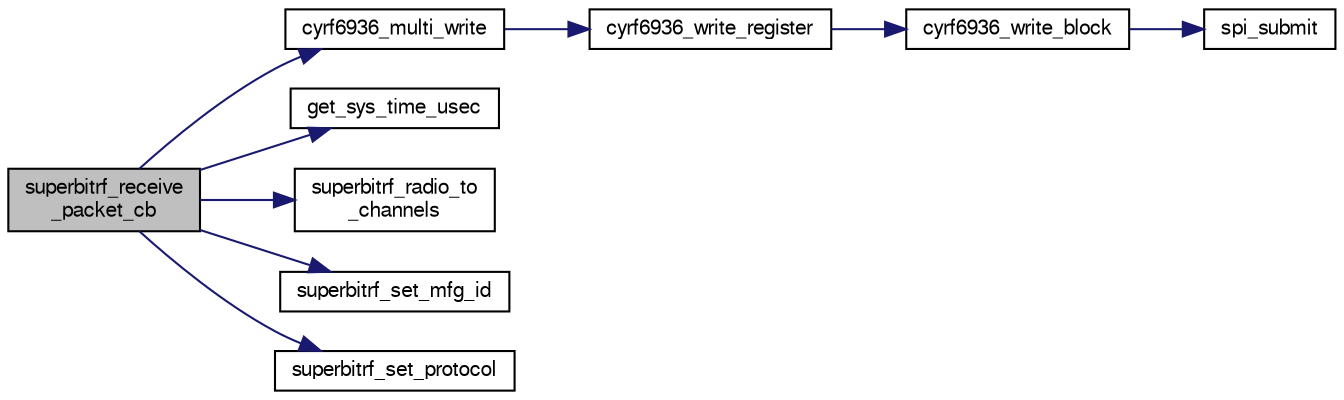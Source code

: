 digraph "superbitrf_receive_packet_cb"
{
  edge [fontname="FreeSans",fontsize="10",labelfontname="FreeSans",labelfontsize="10"];
  node [fontname="FreeSans",fontsize="10",shape=record];
  rankdir="LR";
  Node1 [label="superbitrf_receive\l_packet_cb",height=0.2,width=0.4,color="black", fillcolor="grey75", style="filled", fontcolor="black"];
  Node1 -> Node2 [color="midnightblue",fontsize="10",style="solid",fontname="FreeSans"];
  Node2 [label="cyrf6936_multi_write",height=0.2,width=0.4,color="black", fillcolor="white", style="filled",URL="$cyrf6936_8c.html#a3b40b6f25aa27591a77e570e7bd0de49",tooltip="Write to multiple registers one byte. "];
  Node2 -> Node3 [color="midnightblue",fontsize="10",style="solid",fontname="FreeSans"];
  Node3 [label="cyrf6936_write_register",height=0.2,width=0.4,color="black", fillcolor="white", style="filled",URL="$cyrf6936_8c.html#a7dbf6c94dc4d29bc1c8a46b797e745e8",tooltip="Write a byte to a register. "];
  Node3 -> Node4 [color="midnightblue",fontsize="10",style="solid",fontname="FreeSans"];
  Node4 [label="cyrf6936_write_block",height=0.2,width=0.4,color="black", fillcolor="white", style="filled",URL="$cyrf6936_8c.html#add9d028cf1928e8ef15d28e43a952a4b",tooltip="Write multiple bytes to a register. "];
  Node4 -> Node5 [color="midnightblue",fontsize="10",style="solid",fontname="FreeSans"];
  Node5 [label="spi_submit",height=0.2,width=0.4,color="black", fillcolor="white", style="filled",URL="$group__spi.html#ga5d383931766cb373ebad0b8bc26d439d",tooltip="Submit SPI transaction. "];
  Node1 -> Node6 [color="midnightblue",fontsize="10",style="solid",fontname="FreeSans"];
  Node6 [label="get_sys_time_usec",height=0.2,width=0.4,color="black", fillcolor="white", style="filled",URL="$chibios_2mcu__periph_2sys__time__arch_8c.html#a7ddfef1f78a56c6b4c4c536b5d670bfb",tooltip="Get the time in microseconds since startup. "];
  Node1 -> Node7 [color="midnightblue",fontsize="10",style="solid",fontname="FreeSans"];
  Node7 [label="superbitrf_radio_to\l_channels",height=0.2,width=0.4,color="black", fillcolor="white", style="filled",URL="$subsystems_2datalink_2superbitrf_8c.html#a18383fa296d8cde700375e8eeff7b618",tooltip="Parse a radio channel packet. "];
  Node1 -> Node8 [color="midnightblue",fontsize="10",style="solid",fontname="FreeSans"];
  Node8 [label="superbitrf_set_mfg_id",height=0.2,width=0.4,color="black", fillcolor="white", style="filled",URL="$arch_2sim_2subsystems_2datalink_2superbitrf_8c.html#ae345f2ad961222da07a6be6d68a04ea6"];
  Node1 -> Node9 [color="midnightblue",fontsize="10",style="solid",fontname="FreeSans"];
  Node9 [label="superbitrf_set_protocol",height=0.2,width=0.4,color="black", fillcolor="white", style="filled",URL="$arch_2sim_2subsystems_2datalink_2superbitrf_8c.html#a5b12cebcec8be804d5f2a5e779c44bec"];
}
